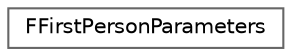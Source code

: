digraph "Graphical Class Hierarchy"
{
 // INTERACTIVE_SVG=YES
 // LATEX_PDF_SIZE
  bgcolor="transparent";
  edge [fontname=Helvetica,fontsize=10,labelfontname=Helvetica,labelfontsize=10];
  node [fontname=Helvetica,fontsize=10,shape=box,height=0.2,width=0.4];
  rankdir="LR";
  Node0 [id="Node000000",label="FFirstPersonParameters",height=0.2,width=0.4,color="grey40", fillcolor="white", style="filled",URL="$d5/d8a/structFFirstPersonParameters.html",tooltip=" "];
}
